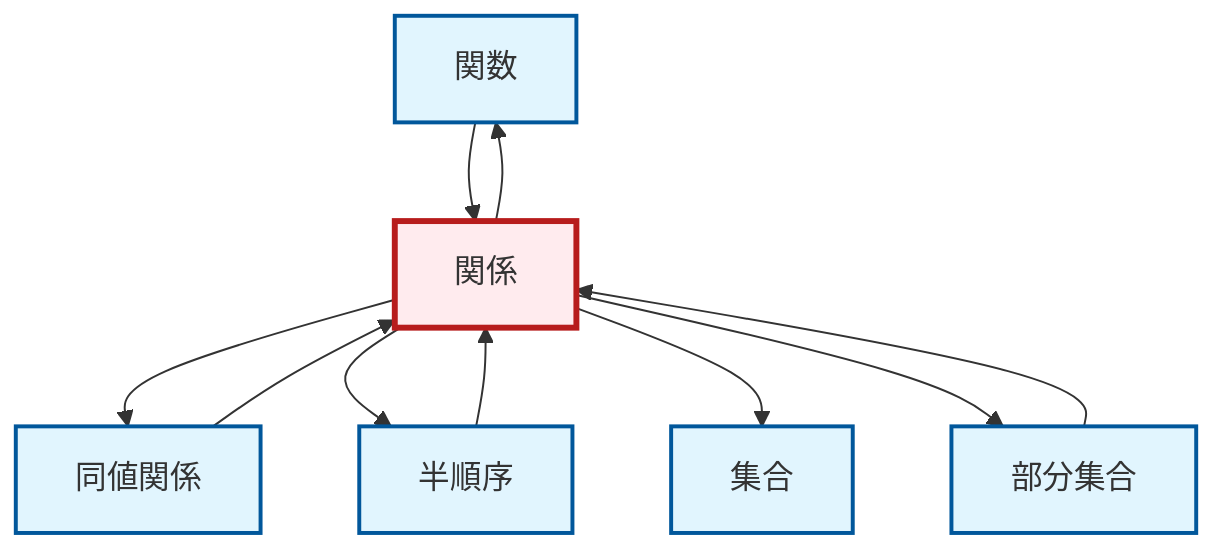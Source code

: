 graph TD
    classDef definition fill:#e1f5fe,stroke:#01579b,stroke-width:2px
    classDef theorem fill:#f3e5f5,stroke:#4a148c,stroke-width:2px
    classDef axiom fill:#fff3e0,stroke:#e65100,stroke-width:2px
    classDef example fill:#e8f5e9,stroke:#1b5e20,stroke-width:2px
    classDef current fill:#ffebee,stroke:#b71c1c,stroke-width:3px
    def-set["集合"]:::definition
    def-function["関数"]:::definition
    def-relation["関係"]:::definition
    def-partial-order["半順序"]:::definition
    def-subset["部分集合"]:::definition
    def-equivalence-relation["同値関係"]:::definition
    def-relation --> def-equivalence-relation
    def-function --> def-relation
    def-subset --> def-relation
    def-relation --> def-function
    def-partial-order --> def-relation
    def-equivalence-relation --> def-relation
    def-relation --> def-partial-order
    def-relation --> def-set
    def-relation --> def-subset
    class def-relation current